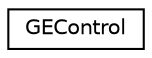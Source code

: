 digraph "Graphical Class Hierarchy"
{
 // INTERACTIVE_SVG=YES
 // LATEX_PDF_SIZE
  edge [fontname="Helvetica",fontsize="10",labelfontname="Helvetica",labelfontsize="10"];
  node [fontname="Helvetica",fontsize="10",shape=record];
  rankdir="LR";
  Node0 [label="GEControl",height=0.2,width=0.4,color="black", fillcolor="white", style="filled",URL="$class_g_e_control.html",tooltip=" "];
}
